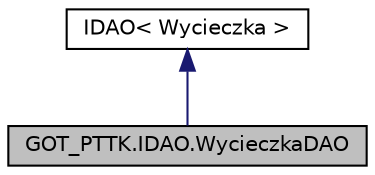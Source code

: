 digraph "GOT_PTTK.IDAO.WycieczkaDAO"
{
 // INTERACTIVE_SVG=YES
  edge [fontname="Helvetica",fontsize="10",labelfontname="Helvetica",labelfontsize="10"];
  node [fontname="Helvetica",fontsize="10",shape=record];
  Node0 [label="GOT_PTTK.IDAO.WycieczkaDAO",height=0.2,width=0.4,color="black", fillcolor="grey75", style="filled", fontcolor="black"];
  Node1 -> Node0 [dir="back",color="midnightblue",fontsize="10",style="solid",fontname="Helvetica"];
  Node1 [label="IDAO\< Wycieczka \>",height=0.2,width=0.4,color="black", fillcolor="white", style="filled",URL="$interface_g_o_t___p_t_t_k_1_1_i_d_a_o_1_1_i_d_a_o.html"];
}
